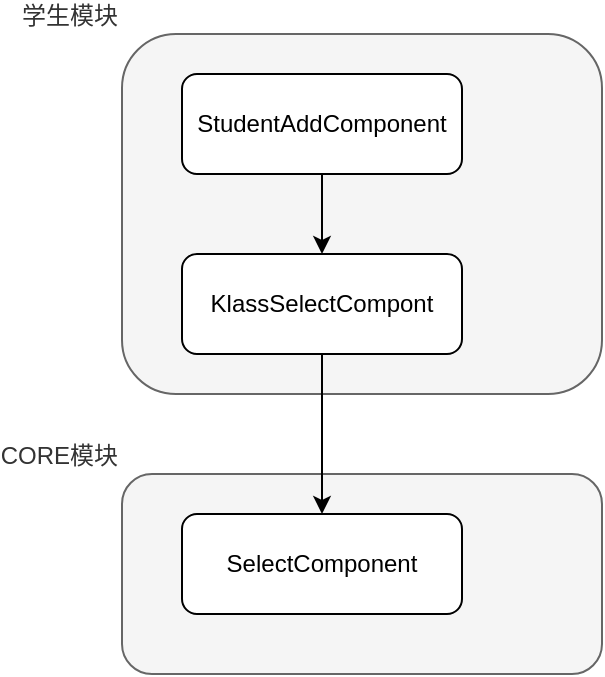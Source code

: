 <mxfile version="12.2.2" type="device" pages="1"><diagram id="Ks8oPjaR1mBvp6dHYn70" name="Page-1"><mxGraphModel dx="1092" dy="772" grid="0" gridSize="10" guides="1" tooltips="1" connect="1" arrows="1" fold="1" page="1" pageScale="1" pageWidth="827" pageHeight="1169" math="0" shadow="0"><root><mxCell id="0"/><mxCell id="1" parent="0"/><mxCell id="VjAee1UPdblcixrROD3s-7" value="CORE模块" style="rounded=1;whiteSpace=wrap;html=1;labelPosition=left;verticalLabelPosition=top;align=right;verticalAlign=bottom;fillColor=#f5f5f5;strokeColor=#666666;fontColor=#333333;" vertex="1" parent="1"><mxGeometry x="300" y="290" width="240" height="100" as="geometry"/></mxCell><mxCell id="VjAee1UPdblcixrROD3s-6" value="学生模块" style="rounded=1;whiteSpace=wrap;html=1;labelPosition=left;verticalLabelPosition=top;align=right;verticalAlign=bottom;fillColor=#f5f5f5;strokeColor=#666666;fontColor=#333333;" vertex="1" parent="1"><mxGeometry x="300" y="70" width="240" height="180" as="geometry"/></mxCell><mxCell id="VjAee1UPdblcixrROD3s-3" value="" style="edgeStyle=orthogonalEdgeStyle;rounded=0;orthogonalLoop=1;jettySize=auto;html=1;" edge="1" parent="1" source="VjAee1UPdblcixrROD3s-1" target="VjAee1UPdblcixrROD3s-2"><mxGeometry relative="1" as="geometry"/></mxCell><mxCell id="VjAee1UPdblcixrROD3s-1" value="StudentAddComponent" style="rounded=1;whiteSpace=wrap;html=1;" vertex="1" parent="1"><mxGeometry x="330" y="90" width="140" height="50" as="geometry"/></mxCell><mxCell id="VjAee1UPdblcixrROD3s-5" value="" style="edgeStyle=orthogonalEdgeStyle;rounded=0;orthogonalLoop=1;jettySize=auto;html=1;" edge="1" parent="1" source="VjAee1UPdblcixrROD3s-2" target="VjAee1UPdblcixrROD3s-4"><mxGeometry relative="1" as="geometry"/></mxCell><mxCell id="VjAee1UPdblcixrROD3s-2" value="KlassSelectCompont" style="rounded=1;whiteSpace=wrap;html=1;" vertex="1" parent="1"><mxGeometry x="330" y="180" width="140" height="50" as="geometry"/></mxCell><mxCell id="VjAee1UPdblcixrROD3s-4" value="SelectComponent" style="rounded=1;whiteSpace=wrap;html=1;" vertex="1" parent="1"><mxGeometry x="330" y="310" width="140" height="50" as="geometry"/></mxCell></root></mxGraphModel></diagram></mxfile>